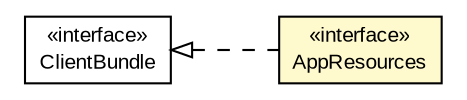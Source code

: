#!/usr/local/bin/dot
#
# Class diagram 
# Generated by UMLGraph version R5_6-24-gf6e263 (http://www.umlgraph.org/)
#

digraph G {
	edge [fontname="arial",fontsize=10,labelfontname="arial",labelfontsize=10];
	node [fontname="arial",fontsize=10,shape=plaintext];
	nodesep=0.25;
	ranksep=0.5;
	rankdir=LR;
	// com.gwtplatform.carstore.client.resources.AppResources
	c125736 [label=<<table title="com.gwtplatform.carstore.client.resources.AppResources" border="0" cellborder="1" cellspacing="0" cellpadding="2" port="p" bgcolor="lemonChiffon" href="./AppResources.html">
		<tr><td><table border="0" cellspacing="0" cellpadding="1">
<tr><td align="center" balign="center"> &#171;interface&#187; </td></tr>
<tr><td align="center" balign="center"> AppResources </td></tr>
		</table></td></tr>
		</table>>, URL="./AppResources.html", fontname="arial", fontcolor="black", fontsize=10.0];
	//com.gwtplatform.carstore.client.resources.AppResources implements com.google.gwt.resources.client.ClientBundle
	c125811:p -> c125736:p [dir=back,arrowtail=empty,style=dashed];
	// com.google.gwt.resources.client.ClientBundle
	c125811 [label=<<table title="com.google.gwt.resources.client.ClientBundle" border="0" cellborder="1" cellspacing="0" cellpadding="2" port="p" href="http://google-web-toolkit.googlecode.com/svn/javadoc/latest/com/google/gwt/resources/client/ClientBundle.html">
		<tr><td><table border="0" cellspacing="0" cellpadding="1">
<tr><td align="center" balign="center"> &#171;interface&#187; </td></tr>
<tr><td align="center" balign="center"> ClientBundle </td></tr>
		</table></td></tr>
		</table>>, URL="http://google-web-toolkit.googlecode.com/svn/javadoc/latest/com/google/gwt/resources/client/ClientBundle.html", fontname="arial", fontcolor="black", fontsize=10.0];
}


